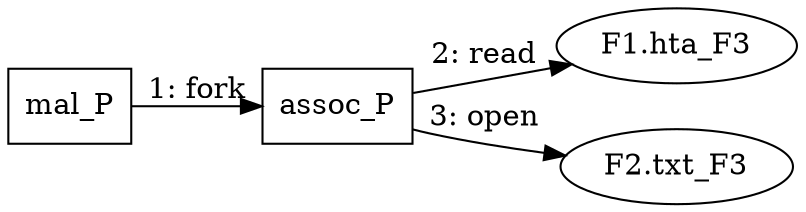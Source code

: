 digraph "T1546.001" {
rankdir="LR"
size="9"
fixedsize="false"
splines="true"
nodesep=0.3
ranksep=0
fontsize=10
overlap="scalexy"
engine= "neato"
	"mal_P" [node_type=Process shape=box]
	"assoc_P" [node_type=Process shape=box]
	"F1.hta_F3" [node_type=File shape=ellipse]
	"F2.txt_F3" [node_type=File shape=ellipse]
	"mal_P" -> "assoc_P" [label="1: fork"]
	"assoc_P" -> "F1.hta_F3" [label="2: read"]
	"assoc_P" -> "F2.txt_F3" [label="3: open"]
}
